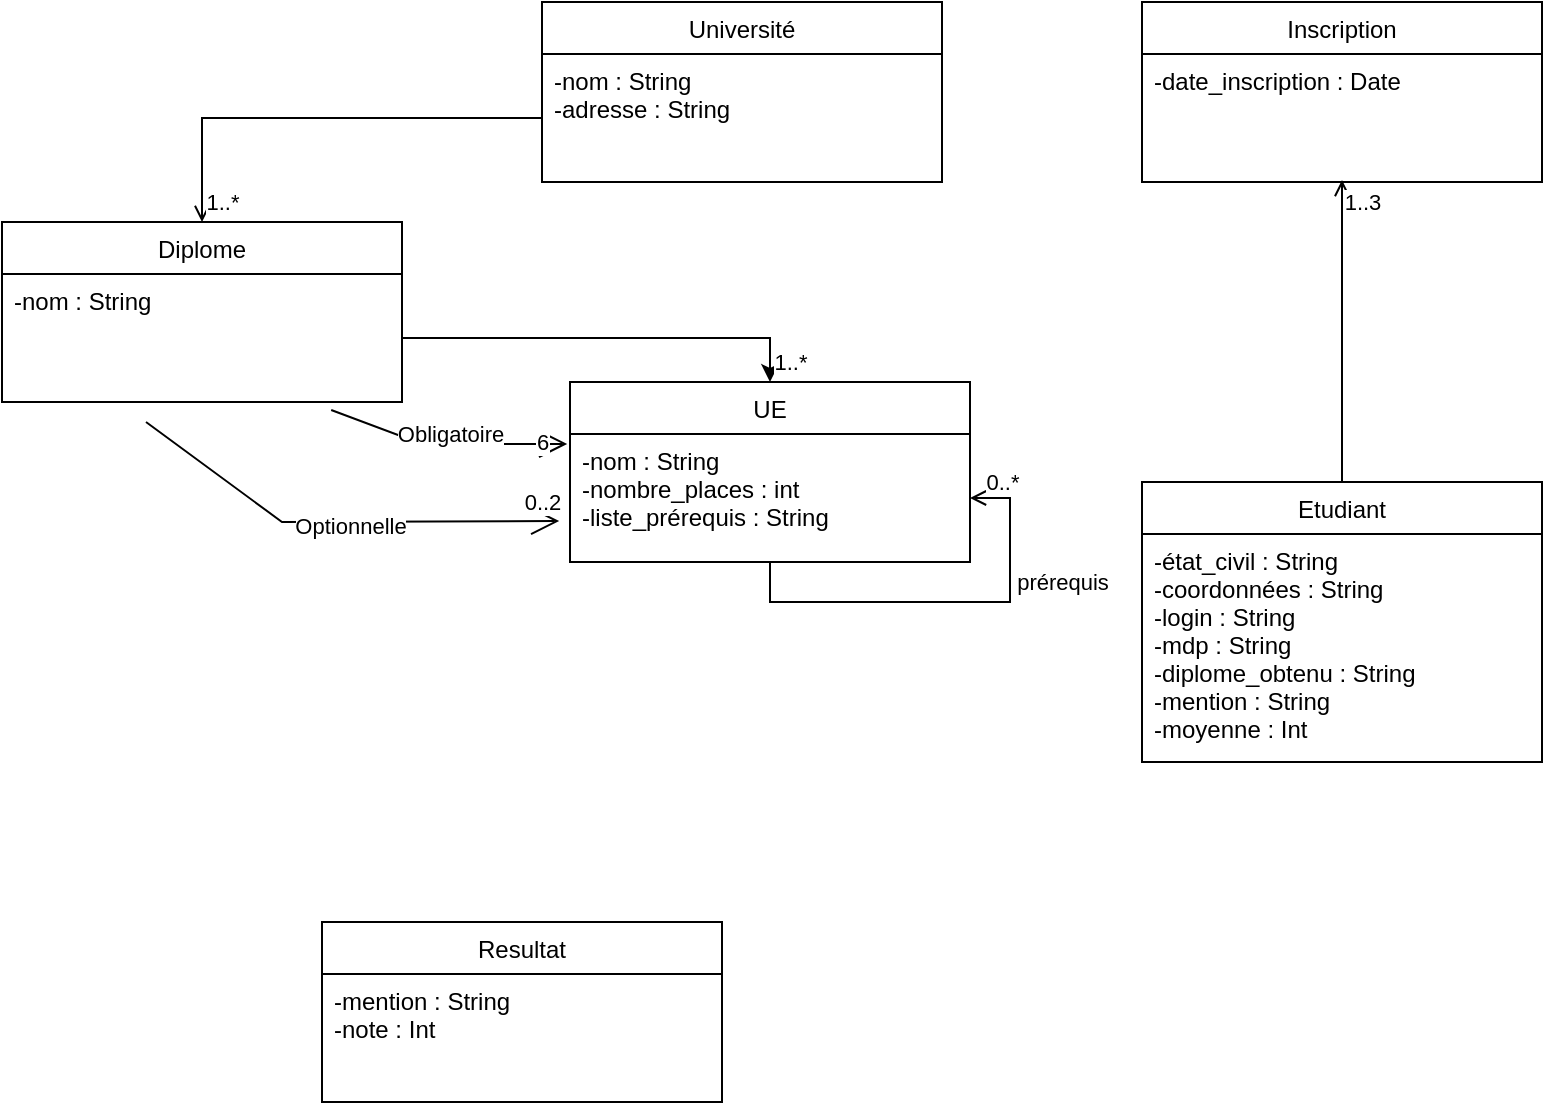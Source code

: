 <mxfile version="22.1.3" type="github">
  <diagram id="C5RBs43oDa-KdzZeNtuy" name="Page-1">
    <mxGraphModel dx="882" dy="604" grid="1" gridSize="10" guides="1" tooltips="1" connect="1" arrows="1" fold="1" page="1" pageScale="1" pageWidth="827" pageHeight="1169" math="0" shadow="0">
      <root>
        <mxCell id="WIyWlLk6GJQsqaUBKTNV-0" />
        <mxCell id="WIyWlLk6GJQsqaUBKTNV-1" parent="WIyWlLk6GJQsqaUBKTNV-0" />
        <mxCell id="Mh41l4Oe6AVjr6UO5tAS-2" value="UE" style="swimlane;fontStyle=0;align=center;verticalAlign=top;childLayout=stackLayout;horizontal=1;startSize=26;horizontalStack=0;resizeParent=1;resizeLast=0;collapsible=1;marginBottom=0;rounded=0;shadow=0;strokeWidth=1;" vertex="1" parent="WIyWlLk6GJQsqaUBKTNV-1">
          <mxGeometry x="304" y="220" width="200" height="90" as="geometry">
            <mxRectangle x="340" y="380" width="170" height="26" as="alternateBounds" />
          </mxGeometry>
        </mxCell>
        <mxCell id="Mh41l4Oe6AVjr6UO5tAS-3" value="-nom : String&#xa;-nombre_places : int&#xa;-liste_prérequis : String" style="text;align=left;verticalAlign=top;spacingLeft=4;spacingRight=4;overflow=hidden;rotatable=0;points=[[0,0.5],[1,0.5]];portConstraint=eastwest;" vertex="1" parent="Mh41l4Oe6AVjr6UO5tAS-2">
          <mxGeometry y="26" width="200" height="64" as="geometry" />
        </mxCell>
        <mxCell id="Mh41l4Oe6AVjr6UO5tAS-30" style="edgeStyle=orthogonalEdgeStyle;rounded=0;orthogonalLoop=1;jettySize=auto;html=1;entryX=1;entryY=0.5;entryDx=0;entryDy=0;endArrow=open;endFill=0;" edge="1" parent="Mh41l4Oe6AVjr6UO5tAS-2" source="Mh41l4Oe6AVjr6UO5tAS-2" target="Mh41l4Oe6AVjr6UO5tAS-3">
          <mxGeometry relative="1" as="geometry" />
        </mxCell>
        <mxCell id="Mh41l4Oe6AVjr6UO5tAS-32" value="prérequis" style="edgeLabel;html=1;align=center;verticalAlign=middle;resizable=0;points=[];" vertex="1" connectable="0" parent="Mh41l4Oe6AVjr6UO5tAS-30">
          <mxGeometry x="0.377" y="3" relative="1" as="geometry">
            <mxPoint x="29" y="-4" as="offset" />
          </mxGeometry>
        </mxCell>
        <mxCell id="Mh41l4Oe6AVjr6UO5tAS-33" value="0..*" style="edgeLabel;html=1;align=center;verticalAlign=middle;resizable=0;points=[];" vertex="1" connectable="0" parent="Mh41l4Oe6AVjr6UO5tAS-30">
          <mxGeometry x="0.641" y="-3" relative="1" as="geometry">
            <mxPoint x="-7" y="-26" as="offset" />
          </mxGeometry>
        </mxCell>
        <mxCell id="Mh41l4Oe6AVjr6UO5tAS-12" value="Université" style="swimlane;fontStyle=0;align=center;verticalAlign=top;childLayout=stackLayout;horizontal=1;startSize=26;horizontalStack=0;resizeParent=1;resizeLast=0;collapsible=1;marginBottom=0;rounded=0;shadow=0;strokeWidth=1;" vertex="1" parent="WIyWlLk6GJQsqaUBKTNV-1">
          <mxGeometry x="290" y="30" width="200" height="90" as="geometry">
            <mxRectangle x="340" y="380" width="170" height="26" as="alternateBounds" />
          </mxGeometry>
        </mxCell>
        <mxCell id="Mh41l4Oe6AVjr6UO5tAS-13" value="-nom : String&#xa;-adresse : String " style="text;align=left;verticalAlign=top;spacingLeft=4;spacingRight=4;overflow=hidden;rotatable=0;points=[[0,0.5],[1,0.5]];portConstraint=eastwest;" vertex="1" parent="Mh41l4Oe6AVjr6UO5tAS-12">
          <mxGeometry y="26" width="200" height="64" as="geometry" />
        </mxCell>
        <mxCell id="Mh41l4Oe6AVjr6UO5tAS-14" value="Diplome" style="swimlane;fontStyle=0;align=center;verticalAlign=top;childLayout=stackLayout;horizontal=1;startSize=26;horizontalStack=0;resizeParent=1;resizeLast=0;collapsible=1;marginBottom=0;rounded=0;shadow=0;strokeWidth=1;" vertex="1" parent="WIyWlLk6GJQsqaUBKTNV-1">
          <mxGeometry x="20" y="140" width="200" height="90" as="geometry">
            <mxRectangle x="340" y="380" width="170" height="26" as="alternateBounds" />
          </mxGeometry>
        </mxCell>
        <mxCell id="Mh41l4Oe6AVjr6UO5tAS-15" value="-nom : String" style="text;align=left;verticalAlign=top;spacingLeft=4;spacingRight=4;overflow=hidden;rotatable=0;points=[[0,0.5],[1,0.5]];portConstraint=eastwest;" vertex="1" parent="Mh41l4Oe6AVjr6UO5tAS-14">
          <mxGeometry y="26" width="200" height="64" as="geometry" />
        </mxCell>
        <mxCell id="Mh41l4Oe6AVjr6UO5tAS-16" value="Etudiant" style="swimlane;fontStyle=0;align=center;verticalAlign=top;childLayout=stackLayout;horizontal=1;startSize=26;horizontalStack=0;resizeParent=1;resizeLast=0;collapsible=1;marginBottom=0;rounded=0;shadow=0;strokeWidth=1;" vertex="1" parent="WIyWlLk6GJQsqaUBKTNV-1">
          <mxGeometry x="590" y="270" width="200" height="140" as="geometry">
            <mxRectangle x="340" y="380" width="170" height="26" as="alternateBounds" />
          </mxGeometry>
        </mxCell>
        <mxCell id="Mh41l4Oe6AVjr6UO5tAS-17" value="-état_civil : String &#xa;-coordonnées : String&#xa;-login : String&#xa;-mdp : String&#xa;-diplome_obtenu : String&#xa;-mention : String&#xa;-moyenne : Int" style="text;align=left;verticalAlign=top;spacingLeft=4;spacingRight=4;overflow=hidden;rotatable=0;points=[[0,0.5],[1,0.5]];portConstraint=eastwest;" vertex="1" parent="Mh41l4Oe6AVjr6UO5tAS-16">
          <mxGeometry y="26" width="200" height="114" as="geometry" />
        </mxCell>
        <mxCell id="Mh41l4Oe6AVjr6UO5tAS-18" value="Inscription" style="swimlane;fontStyle=0;align=center;verticalAlign=top;childLayout=stackLayout;horizontal=1;startSize=26;horizontalStack=0;resizeParent=1;resizeLast=0;collapsible=1;marginBottom=0;rounded=0;shadow=0;strokeWidth=1;" vertex="1" parent="WIyWlLk6GJQsqaUBKTNV-1">
          <mxGeometry x="590" y="30" width="200" height="90" as="geometry">
            <mxRectangle x="340" y="380" width="170" height="26" as="alternateBounds" />
          </mxGeometry>
        </mxCell>
        <mxCell id="Mh41l4Oe6AVjr6UO5tAS-19" value="-date_inscription : Date" style="text;align=left;verticalAlign=top;spacingLeft=4;spacingRight=4;overflow=hidden;rotatable=0;points=[[0,0.5],[1,0.5]];portConstraint=eastwest;" vertex="1" parent="Mh41l4Oe6AVjr6UO5tAS-18">
          <mxGeometry y="26" width="200" height="64" as="geometry" />
        </mxCell>
        <mxCell id="Mh41l4Oe6AVjr6UO5tAS-22" value="Resultat" style="swimlane;fontStyle=0;align=center;verticalAlign=top;childLayout=stackLayout;horizontal=1;startSize=26;horizontalStack=0;resizeParent=1;resizeLast=0;collapsible=1;marginBottom=0;rounded=0;shadow=0;strokeWidth=1;" vertex="1" parent="WIyWlLk6GJQsqaUBKTNV-1">
          <mxGeometry x="180" y="490" width="200" height="90" as="geometry">
            <mxRectangle x="340" y="380" width="170" height="26" as="alternateBounds" />
          </mxGeometry>
        </mxCell>
        <mxCell id="Mh41l4Oe6AVjr6UO5tAS-23" value="-mention : String&#xa;-note : Int" style="text;align=left;verticalAlign=top;spacingLeft=4;spacingRight=4;overflow=hidden;rotatable=0;points=[[0,0.5],[1,0.5]];portConstraint=eastwest;" vertex="1" parent="Mh41l4Oe6AVjr6UO5tAS-22">
          <mxGeometry y="26" width="200" height="64" as="geometry" />
        </mxCell>
        <mxCell id="Mh41l4Oe6AVjr6UO5tAS-34" style="edgeStyle=orthogonalEdgeStyle;rounded=0;orthogonalLoop=1;jettySize=auto;html=1;entryX=0.5;entryY=0;entryDx=0;entryDy=0;endArrow=open;endFill=0;" edge="1" parent="WIyWlLk6GJQsqaUBKTNV-1" source="Mh41l4Oe6AVjr6UO5tAS-13" target="Mh41l4Oe6AVjr6UO5tAS-14">
          <mxGeometry relative="1" as="geometry" />
        </mxCell>
        <mxCell id="Mh41l4Oe6AVjr6UO5tAS-35" value="1..*" style="edgeLabel;html=1;align=center;verticalAlign=middle;resizable=0;points=[];" vertex="1" connectable="0" parent="Mh41l4Oe6AVjr6UO5tAS-34">
          <mxGeometry x="-0.126" y="1" relative="1" as="geometry">
            <mxPoint x="-63" y="41" as="offset" />
          </mxGeometry>
        </mxCell>
        <mxCell id="Mh41l4Oe6AVjr6UO5tAS-36" style="edgeStyle=orthogonalEdgeStyle;rounded=0;orthogonalLoop=1;jettySize=auto;html=1;entryX=0.5;entryY=0;entryDx=0;entryDy=0;" edge="1" parent="WIyWlLk6GJQsqaUBKTNV-1" source="Mh41l4Oe6AVjr6UO5tAS-15" target="Mh41l4Oe6AVjr6UO5tAS-2">
          <mxGeometry relative="1" as="geometry" />
        </mxCell>
        <mxCell id="Mh41l4Oe6AVjr6UO5tAS-37" value="1..*" style="edgeLabel;html=1;align=center;verticalAlign=middle;resizable=0;points=[];" vertex="1" connectable="0" parent="Mh41l4Oe6AVjr6UO5tAS-36">
          <mxGeometry x="0.437" y="4" relative="1" as="geometry">
            <mxPoint x="46" y="16" as="offset" />
          </mxGeometry>
        </mxCell>
        <mxCell id="Mh41l4Oe6AVjr6UO5tAS-38" style="edgeStyle=orthogonalEdgeStyle;rounded=0;orthogonalLoop=1;jettySize=auto;html=1;entryX=0.5;entryY=0.984;entryDx=0;entryDy=0;entryPerimeter=0;endArrow=open;endFill=0;" edge="1" parent="WIyWlLk6GJQsqaUBKTNV-1" source="Mh41l4Oe6AVjr6UO5tAS-16" target="Mh41l4Oe6AVjr6UO5tAS-19">
          <mxGeometry relative="1" as="geometry" />
        </mxCell>
        <mxCell id="Mh41l4Oe6AVjr6UO5tAS-39" value="1..3" style="edgeLabel;html=1;align=center;verticalAlign=middle;resizable=0;points=[];" vertex="1" connectable="0" parent="Mh41l4Oe6AVjr6UO5tAS-38">
          <mxGeometry x="0.099" relative="1" as="geometry">
            <mxPoint x="10" y="-57" as="offset" />
          </mxGeometry>
        </mxCell>
        <mxCell id="Mh41l4Oe6AVjr6UO5tAS-41" value="" style="endArrow=open;endFill=1;endSize=12;html=1;rounded=0;entryX=-0.007;entryY=0.078;entryDx=0;entryDy=0;entryPerimeter=0;exitX=0.823;exitY=1.063;exitDx=0;exitDy=0;exitPerimeter=0;" edge="1" parent="WIyWlLk6GJQsqaUBKTNV-1" source="Mh41l4Oe6AVjr6UO5tAS-15" target="Mh41l4Oe6AVjr6UO5tAS-3">
          <mxGeometry width="160" relative="1" as="geometry">
            <mxPoint x="200" y="240" as="sourcePoint" />
            <mxPoint x="210" y="300" as="targetPoint" />
            <Array as="points">
              <mxPoint x="230" y="251" />
            </Array>
          </mxGeometry>
        </mxCell>
        <mxCell id="Mh41l4Oe6AVjr6UO5tAS-42" value="Obligatoire" style="edgeLabel;html=1;align=center;verticalAlign=middle;resizable=0;points=[];" vertex="1" connectable="0" parent="Mh41l4Oe6AVjr6UO5tAS-41">
          <mxGeometry x="0.032" y="5" relative="1" as="geometry">
            <mxPoint as="offset" />
          </mxGeometry>
        </mxCell>
        <mxCell id="Mh41l4Oe6AVjr6UO5tAS-43" value="6" style="edgeLabel;html=1;align=center;verticalAlign=middle;resizable=0;points=[];" vertex="1" connectable="0" parent="Mh41l4Oe6AVjr6UO5tAS-41">
          <mxGeometry x="0.742" y="1" relative="1" as="geometry">
            <mxPoint x="3" as="offset" />
          </mxGeometry>
        </mxCell>
        <mxCell id="Mh41l4Oe6AVjr6UO5tAS-44" value="" style="endArrow=open;endFill=1;endSize=12;html=1;rounded=0;entryX=-0.027;entryY=0.68;entryDx=0;entryDy=0;entryPerimeter=0;exitX=0.36;exitY=1.156;exitDx=0;exitDy=0;exitPerimeter=0;" edge="1" parent="WIyWlLk6GJQsqaUBKTNV-1" source="Mh41l4Oe6AVjr6UO5tAS-15" target="Mh41l4Oe6AVjr6UO5tAS-3">
          <mxGeometry width="160" relative="1" as="geometry">
            <mxPoint x="70" y="290" as="sourcePoint" />
            <mxPoint x="280" y="290" as="targetPoint" />
            <Array as="points">
              <mxPoint x="160" y="290" />
            </Array>
          </mxGeometry>
        </mxCell>
        <mxCell id="Mh41l4Oe6AVjr6UO5tAS-45" value="Optionnelle" style="edgeLabel;html=1;align=center;verticalAlign=middle;resizable=0;points=[];" vertex="1" connectable="0" parent="Mh41l4Oe6AVjr6UO5tAS-44">
          <mxGeometry x="0.062" y="-2" relative="1" as="geometry">
            <mxPoint as="offset" />
          </mxGeometry>
        </mxCell>
        <mxCell id="Mh41l4Oe6AVjr6UO5tAS-46" value="0..2" style="edgeLabel;html=1;align=center;verticalAlign=middle;resizable=0;points=[];" vertex="1" connectable="0" parent="Mh41l4Oe6AVjr6UO5tAS-44">
          <mxGeometry x="0.735" y="-2" relative="1" as="geometry">
            <mxPoint x="21" y="-12" as="offset" />
          </mxGeometry>
        </mxCell>
      </root>
    </mxGraphModel>
  </diagram>
</mxfile>
